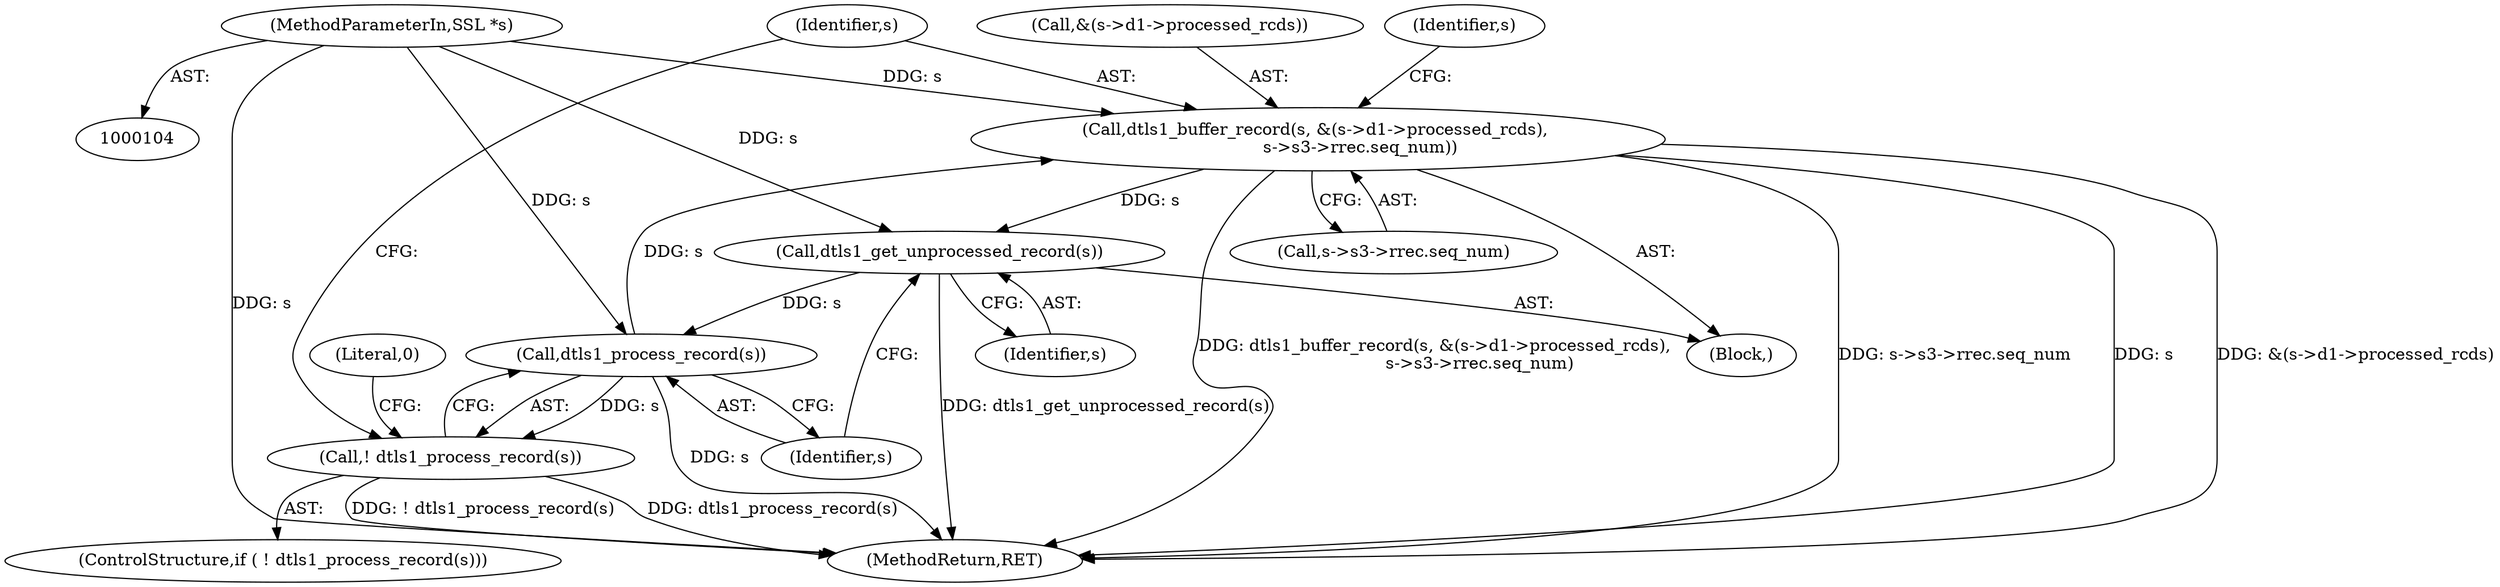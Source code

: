 digraph "1_openssl_103b171d8fc282ef435f8de9afbf7782e312961f_1@del" {
"1000155" [label="(Call,dtls1_buffer_record(s, &(s->d1->processed_rcds), \n                s->s3->rrec.seq_num))"];
"1000151" [label="(Call,dtls1_process_record(s))"];
"1000147" [label="(Call,dtls1_get_unprocessed_record(s))"];
"1000155" [label="(Call,dtls1_buffer_record(s, &(s->d1->processed_rcds), \n                s->s3->rrec.seq_num))"];
"1000105" [label="(MethodParameterIn,SSL *s)"];
"1000150" [label="(Call,! dtls1_process_record(s))"];
"1000157" [label="(Call,&(s->d1->processed_rcds))"];
"1000156" [label="(Identifier,s)"];
"1000146" [label="(Block,)"];
"1000163" [label="(Call,s->s3->rrec.seq_num)"];
"1000148" [label="(Identifier,s)"];
"1000200" [label="(MethodReturn,RET)"];
"1000105" [label="(MethodParameterIn,SSL *s)"];
"1000142" [label="(Identifier,s)"];
"1000152" [label="(Identifier,s)"];
"1000149" [label="(ControlStructure,if ( ! dtls1_process_record(s)))"];
"1000154" [label="(Literal,0)"];
"1000150" [label="(Call,! dtls1_process_record(s))"];
"1000147" [label="(Call,dtls1_get_unprocessed_record(s))"];
"1000155" [label="(Call,dtls1_buffer_record(s, &(s->d1->processed_rcds), \n                s->s3->rrec.seq_num))"];
"1000151" [label="(Call,dtls1_process_record(s))"];
"1000155" -> "1000146"  [label="AST: "];
"1000155" -> "1000163"  [label="CFG: "];
"1000156" -> "1000155"  [label="AST: "];
"1000157" -> "1000155"  [label="AST: "];
"1000163" -> "1000155"  [label="AST: "];
"1000142" -> "1000155"  [label="CFG: "];
"1000155" -> "1000200"  [label="DDG: &(s->d1->processed_rcds)"];
"1000155" -> "1000200"  [label="DDG: dtls1_buffer_record(s, &(s->d1->processed_rcds), \n                s->s3->rrec.seq_num)"];
"1000155" -> "1000200"  [label="DDG: s->s3->rrec.seq_num"];
"1000155" -> "1000200"  [label="DDG: s"];
"1000155" -> "1000147"  [label="DDG: s"];
"1000151" -> "1000155"  [label="DDG: s"];
"1000105" -> "1000155"  [label="DDG: s"];
"1000151" -> "1000150"  [label="AST: "];
"1000151" -> "1000152"  [label="CFG: "];
"1000152" -> "1000151"  [label="AST: "];
"1000150" -> "1000151"  [label="CFG: "];
"1000151" -> "1000200"  [label="DDG: s"];
"1000151" -> "1000150"  [label="DDG: s"];
"1000147" -> "1000151"  [label="DDG: s"];
"1000105" -> "1000151"  [label="DDG: s"];
"1000147" -> "1000146"  [label="AST: "];
"1000147" -> "1000148"  [label="CFG: "];
"1000148" -> "1000147"  [label="AST: "];
"1000152" -> "1000147"  [label="CFG: "];
"1000147" -> "1000200"  [label="DDG: dtls1_get_unprocessed_record(s)"];
"1000105" -> "1000147"  [label="DDG: s"];
"1000105" -> "1000104"  [label="AST: "];
"1000105" -> "1000200"  [label="DDG: s"];
"1000150" -> "1000149"  [label="AST: "];
"1000154" -> "1000150"  [label="CFG: "];
"1000156" -> "1000150"  [label="CFG: "];
"1000150" -> "1000200"  [label="DDG: dtls1_process_record(s)"];
"1000150" -> "1000200"  [label="DDG: ! dtls1_process_record(s)"];
}
